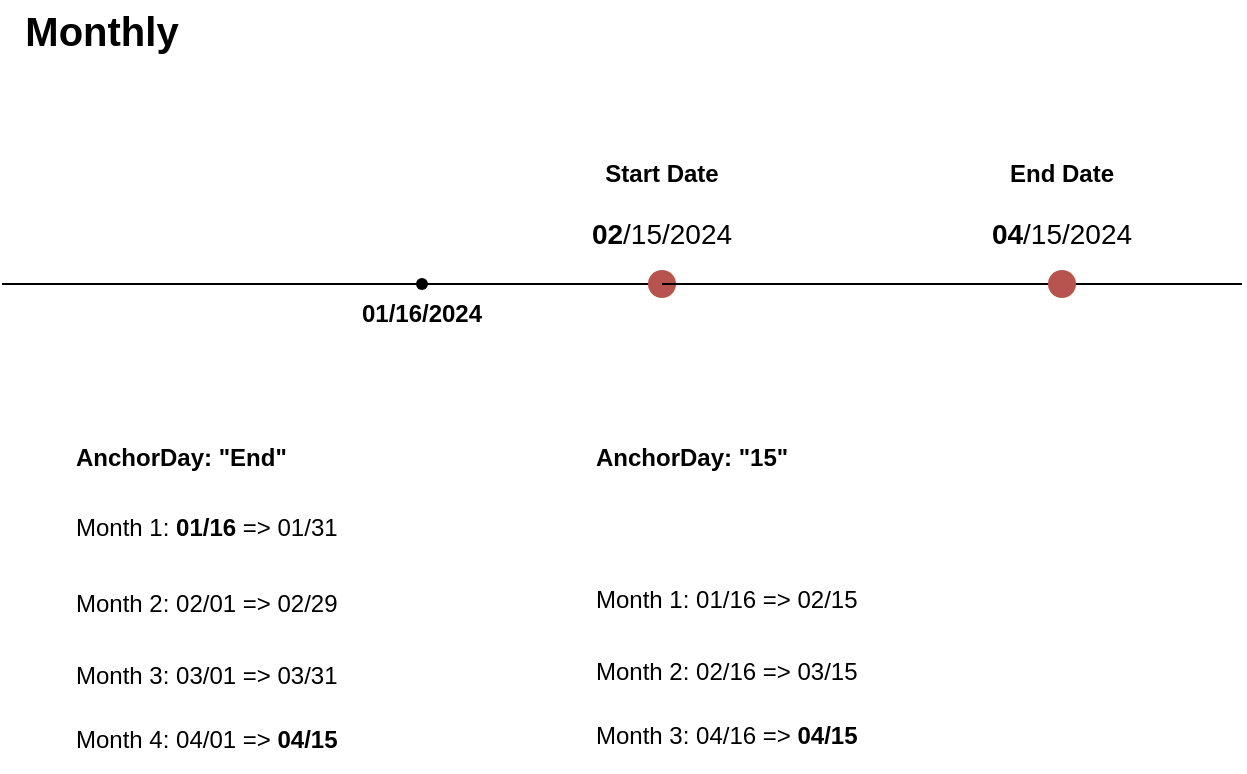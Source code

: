 <mxfile version="24.9.1">
  <diagram name="Page-1" id="HMI3SVoRCVUTfBUXNwFo">
    <mxGraphModel dx="977" dy="684" grid="1" gridSize="10" guides="1" tooltips="1" connect="1" arrows="1" fold="1" page="1" pageScale="1" pageWidth="827" pageHeight="1169" math="0" shadow="0">
      <root>
        <mxCell id="0" />
        <mxCell id="1" parent="0" />
        <mxCell id="vRPE25cxpCKMiyRxNmtr-1" value="" style="endArrow=none;html=1;rounded=0;" edge="1" parent="1" source="vRPE25cxpCKMiyRxNmtr-4">
          <mxGeometry width="50" height="50" relative="1" as="geometry">
            <mxPoint x="70" y="222" as="sourcePoint" />
            <mxPoint x="690" y="222" as="targetPoint" />
          </mxGeometry>
        </mxCell>
        <mxCell id="vRPE25cxpCKMiyRxNmtr-2" value="" style="endArrow=none;html=1;rounded=0;" edge="1" parent="1" source="vRPE25cxpCKMiyRxNmtr-9" target="vRPE25cxpCKMiyRxNmtr-3">
          <mxGeometry width="50" height="50" relative="1" as="geometry">
            <mxPoint x="70" y="222" as="sourcePoint" />
            <mxPoint x="690" y="222" as="targetPoint" />
          </mxGeometry>
        </mxCell>
        <mxCell id="vRPE25cxpCKMiyRxNmtr-3" value="" style="shape=waypoint;sketch=0;fillStyle=solid;size=6;pointerEvents=1;points=[];fillColor=#f8cecc;resizable=0;rotatable=0;perimeter=centerPerimeter;snapToPoint=1;strokeColor=#b85450;strokeWidth=5;" vertex="1" parent="1">
          <mxGeometry x="390" y="212" width="20" height="20" as="geometry" />
        </mxCell>
        <mxCell id="vRPE25cxpCKMiyRxNmtr-5" value="" style="endArrow=none;html=1;rounded=0;" edge="1" parent="1" source="vRPE25cxpCKMiyRxNmtr-3" target="vRPE25cxpCKMiyRxNmtr-4">
          <mxGeometry width="50" height="50" relative="1" as="geometry">
            <mxPoint x="240" y="222" as="sourcePoint" />
            <mxPoint x="690" y="222" as="targetPoint" />
          </mxGeometry>
        </mxCell>
        <mxCell id="vRPE25cxpCKMiyRxNmtr-4" value="" style="shape=waypoint;sketch=0;fillStyle=solid;size=6;pointerEvents=1;points=[];fillColor=#f8cecc;resizable=0;rotatable=0;perimeter=centerPerimeter;snapToPoint=1;strokeColor=#b85450;strokeWidth=5;" vertex="1" parent="1">
          <mxGeometry x="590" y="212" width="20" height="20" as="geometry" />
        </mxCell>
        <mxCell id="vRPE25cxpCKMiyRxNmtr-6" value="&lt;font style=&quot;font-size: 14px;&quot;&gt;&lt;b&gt;02&lt;/b&gt;/15/2024&lt;/font&gt;" style="text;html=1;align=center;verticalAlign=middle;whiteSpace=wrap;rounded=0;" vertex="1" parent="1">
          <mxGeometry x="370" y="182" width="60" height="30" as="geometry" />
        </mxCell>
        <mxCell id="vRPE25cxpCKMiyRxNmtr-7" value="&lt;font style=&quot;font-size: 14px;&quot;&gt;&lt;b&gt;04&lt;/b&gt;/15/2024&lt;/font&gt;" style="text;html=1;align=center;verticalAlign=middle;whiteSpace=wrap;rounded=0;" vertex="1" parent="1">
          <mxGeometry x="570" y="182" width="60" height="30" as="geometry" />
        </mxCell>
        <mxCell id="vRPE25cxpCKMiyRxNmtr-8" value="" style="endArrow=none;html=1;rounded=0;" edge="1" parent="1" target="vRPE25cxpCKMiyRxNmtr-9">
          <mxGeometry width="50" height="50" relative="1" as="geometry">
            <mxPoint x="70" y="222" as="sourcePoint" />
            <mxPoint x="240" y="222" as="targetPoint" />
          </mxGeometry>
        </mxCell>
        <mxCell id="vRPE25cxpCKMiyRxNmtr-9" value="" style="shape=waypoint;sketch=0;fillStyle=solid;size=6;pointerEvents=1;points=[];fillColor=none;resizable=0;rotatable=0;perimeter=centerPerimeter;snapToPoint=1;" vertex="1" parent="1">
          <mxGeometry x="270" y="212" width="20" height="20" as="geometry" />
        </mxCell>
        <mxCell id="vRPE25cxpCKMiyRxNmtr-10" value="&lt;b&gt;01/16/2024&lt;/b&gt;" style="text;html=1;align=center;verticalAlign=middle;whiteSpace=wrap;rounded=0;" vertex="1" parent="1">
          <mxGeometry x="250" y="222" width="60" height="30" as="geometry" />
        </mxCell>
        <mxCell id="vRPE25cxpCKMiyRxNmtr-11" value="" style="shape=table;startSize=0;container=1;collapsible=0;childLayout=tableLayout;fontSize=11;fillColor=none;strokeColor=none;" vertex="1" parent="1">
          <mxGeometry x="100" y="292" width="250" height="174" as="geometry" />
        </mxCell>
        <mxCell id="vRPE25cxpCKMiyRxNmtr-12" value="" style="shape=tableRow;horizontal=0;startSize=0;swimlaneHead=0;swimlaneBody=0;strokeColor=inherit;top=0;left=0;bottom=0;right=0;collapsible=0;dropTarget=0;fillColor=none;points=[[0,0.5],[1,0.5]];portConstraint=eastwest;fontSize=16;" vertex="1" parent="vRPE25cxpCKMiyRxNmtr-11">
          <mxGeometry width="250" height="33" as="geometry" />
        </mxCell>
        <mxCell id="vRPE25cxpCKMiyRxNmtr-13" value="&lt;b&gt;AnchorDay: &quot;End&quot;&lt;/b&gt;" style="shape=partialRectangle;html=1;whiteSpace=wrap;connectable=0;strokeColor=inherit;overflow=hidden;fillColor=none;top=0;left=0;bottom=0;right=0;pointerEvents=1;fontSize=12;align=left;spacingLeft=5;" vertex="1" parent="vRPE25cxpCKMiyRxNmtr-12">
          <mxGeometry width="250" height="33" as="geometry">
            <mxRectangle width="250" height="33" as="alternateBounds" />
          </mxGeometry>
        </mxCell>
        <mxCell id="vRPE25cxpCKMiyRxNmtr-14" value="" style="shape=tableRow;horizontal=0;startSize=0;swimlaneHead=0;swimlaneBody=0;strokeColor=inherit;top=0;left=0;bottom=0;right=0;collapsible=0;dropTarget=0;fillColor=none;points=[[0,0.5],[1,0.5]];portConstraint=eastwest;fontSize=16;" vertex="1" parent="vRPE25cxpCKMiyRxNmtr-11">
          <mxGeometry y="33" width="250" height="37" as="geometry" />
        </mxCell>
        <mxCell id="vRPE25cxpCKMiyRxNmtr-15" value="Month 1:&lt;b&gt; 01/16&lt;/b&gt; =&amp;gt; 01/31" style="shape=partialRectangle;html=1;whiteSpace=wrap;connectable=0;strokeColor=inherit;overflow=hidden;fillColor=none;top=0;left=0;bottom=0;right=0;pointerEvents=1;fontSize=12;align=left;spacingLeft=5;" vertex="1" parent="vRPE25cxpCKMiyRxNmtr-14">
          <mxGeometry width="250" height="37" as="geometry">
            <mxRectangle width="250" height="37" as="alternateBounds" />
          </mxGeometry>
        </mxCell>
        <mxCell id="vRPE25cxpCKMiyRxNmtr-16" value="" style="shape=tableRow;horizontal=0;startSize=0;swimlaneHead=0;swimlaneBody=0;strokeColor=inherit;top=0;left=0;bottom=0;right=0;collapsible=0;dropTarget=0;fillColor=none;points=[[0,0.5],[1,0.5]];portConstraint=eastwest;fontSize=16;" vertex="1" parent="vRPE25cxpCKMiyRxNmtr-11">
          <mxGeometry y="70" width="250" height="40" as="geometry" />
        </mxCell>
        <mxCell id="vRPE25cxpCKMiyRxNmtr-17" value="Month 2: 02/01 =&amp;gt; 02/29" style="shape=partialRectangle;html=1;whiteSpace=wrap;connectable=0;strokeColor=inherit;overflow=hidden;fillColor=none;top=0;left=0;bottom=0;right=0;pointerEvents=1;fontSize=12;align=left;spacingLeft=5;" vertex="1" parent="vRPE25cxpCKMiyRxNmtr-16">
          <mxGeometry width="250" height="40" as="geometry">
            <mxRectangle width="250" height="40" as="alternateBounds" />
          </mxGeometry>
        </mxCell>
        <mxCell id="vRPE25cxpCKMiyRxNmtr-18" style="shape=tableRow;horizontal=0;startSize=0;swimlaneHead=0;swimlaneBody=0;strokeColor=inherit;top=0;left=0;bottom=0;right=0;collapsible=0;dropTarget=0;fillColor=none;points=[[0,0.5],[1,0.5]];portConstraint=eastwest;fontSize=16;" vertex="1" parent="vRPE25cxpCKMiyRxNmtr-11">
          <mxGeometry y="110" width="250" height="32" as="geometry" />
        </mxCell>
        <mxCell id="vRPE25cxpCKMiyRxNmtr-19" value="Month 3: 03/01 =&amp;gt; 03/31" style="shape=partialRectangle;html=1;whiteSpace=wrap;connectable=0;strokeColor=inherit;overflow=hidden;fillColor=none;top=0;left=0;bottom=0;right=0;pointerEvents=1;fontSize=12;align=left;spacingLeft=5;" vertex="1" parent="vRPE25cxpCKMiyRxNmtr-18">
          <mxGeometry width="250" height="32" as="geometry">
            <mxRectangle width="250" height="32" as="alternateBounds" />
          </mxGeometry>
        </mxCell>
        <mxCell id="vRPE25cxpCKMiyRxNmtr-21" style="shape=tableRow;horizontal=0;startSize=0;swimlaneHead=0;swimlaneBody=0;strokeColor=inherit;top=0;left=0;bottom=0;right=0;collapsible=0;dropTarget=0;fillColor=none;points=[[0,0.5],[1,0.5]];portConstraint=eastwest;fontSize=16;" vertex="1" parent="vRPE25cxpCKMiyRxNmtr-11">
          <mxGeometry y="142" width="250" height="32" as="geometry" />
        </mxCell>
        <mxCell id="vRPE25cxpCKMiyRxNmtr-22" value="Month 4: 04/01 =&amp;gt;&lt;b&gt; 04/15&lt;/b&gt;" style="shape=partialRectangle;html=1;whiteSpace=wrap;connectable=0;strokeColor=inherit;overflow=hidden;fillColor=none;top=0;left=0;bottom=0;right=0;pointerEvents=1;fontSize=12;align=left;spacingLeft=5;" vertex="1" parent="vRPE25cxpCKMiyRxNmtr-21">
          <mxGeometry width="250" height="32" as="geometry">
            <mxRectangle width="250" height="32" as="alternateBounds" />
          </mxGeometry>
        </mxCell>
        <mxCell id="vRPE25cxpCKMiyRxNmtr-23" value="" style="shape=table;startSize=0;container=1;collapsible=0;childLayout=tableLayout;fontSize=11;fillColor=none;strokeColor=none;" vertex="1" parent="1">
          <mxGeometry x="360" y="292" width="250" height="172" as="geometry" />
        </mxCell>
        <mxCell id="vRPE25cxpCKMiyRxNmtr-24" value="" style="shape=tableRow;horizontal=0;startSize=0;swimlaneHead=0;swimlaneBody=0;strokeColor=inherit;top=0;left=0;bottom=0;right=0;collapsible=0;dropTarget=0;fillColor=none;points=[[0,0.5],[1,0.5]];portConstraint=eastwest;fontSize=16;" vertex="1" parent="vRPE25cxpCKMiyRxNmtr-23">
          <mxGeometry width="250" height="33" as="geometry" />
        </mxCell>
        <mxCell id="vRPE25cxpCKMiyRxNmtr-25" value="&lt;b&gt;AnchorDay: &quot;15&quot;&lt;/b&gt;" style="shape=partialRectangle;html=1;whiteSpace=wrap;connectable=0;strokeColor=inherit;overflow=hidden;fillColor=none;top=0;left=0;bottom=0;right=0;pointerEvents=1;fontSize=12;align=left;spacingLeft=5;" vertex="1" parent="vRPE25cxpCKMiyRxNmtr-24">
          <mxGeometry width="250" height="33" as="geometry">
            <mxRectangle width="250" height="33" as="alternateBounds" />
          </mxGeometry>
        </mxCell>
        <mxCell id="vRPE25cxpCKMiyRxNmtr-26" value="" style="shape=tableRow;horizontal=0;startSize=0;swimlaneHead=0;swimlaneBody=0;strokeColor=inherit;top=0;left=0;bottom=0;right=0;collapsible=0;dropTarget=0;fillColor=none;points=[[0,0.5],[1,0.5]];portConstraint=eastwest;fontSize=16;" vertex="1" parent="vRPE25cxpCKMiyRxNmtr-23">
          <mxGeometry y="33" width="250" height="35" as="geometry" />
        </mxCell>
        <mxCell id="vRPE25cxpCKMiyRxNmtr-27" value="" style="shape=partialRectangle;html=1;whiteSpace=wrap;connectable=0;strokeColor=inherit;overflow=hidden;fillColor=none;top=0;left=0;bottom=0;right=0;pointerEvents=1;fontSize=12;align=left;spacingLeft=5;" vertex="1" parent="vRPE25cxpCKMiyRxNmtr-26">
          <mxGeometry width="250" height="35" as="geometry">
            <mxRectangle width="250" height="35" as="alternateBounds" />
          </mxGeometry>
        </mxCell>
        <mxCell id="vRPE25cxpCKMiyRxNmtr-28" value="" style="shape=tableRow;horizontal=0;startSize=0;swimlaneHead=0;swimlaneBody=0;strokeColor=inherit;top=0;left=0;bottom=0;right=0;collapsible=0;dropTarget=0;fillColor=none;points=[[0,0.5],[1,0.5]];portConstraint=eastwest;fontSize=16;" vertex="1" parent="vRPE25cxpCKMiyRxNmtr-23">
          <mxGeometry y="68" width="250" height="40" as="geometry" />
        </mxCell>
        <mxCell id="vRPE25cxpCKMiyRxNmtr-29" value="Month 1: 01/16 =&amp;gt; 02/15" style="shape=partialRectangle;html=1;whiteSpace=wrap;connectable=0;strokeColor=inherit;overflow=hidden;fillColor=none;top=0;left=0;bottom=0;right=0;pointerEvents=1;fontSize=12;align=left;spacingLeft=5;" vertex="1" parent="vRPE25cxpCKMiyRxNmtr-28">
          <mxGeometry width="250" height="40" as="geometry">
            <mxRectangle width="250" height="40" as="alternateBounds" />
          </mxGeometry>
        </mxCell>
        <mxCell id="vRPE25cxpCKMiyRxNmtr-30" style="shape=tableRow;horizontal=0;startSize=0;swimlaneHead=0;swimlaneBody=0;strokeColor=inherit;top=0;left=0;bottom=0;right=0;collapsible=0;dropTarget=0;fillColor=none;points=[[0,0.5],[1,0.5]];portConstraint=eastwest;fontSize=16;" vertex="1" parent="vRPE25cxpCKMiyRxNmtr-23">
          <mxGeometry y="108" width="250" height="32" as="geometry" />
        </mxCell>
        <mxCell id="vRPE25cxpCKMiyRxNmtr-31" value="Month 2: 02/16 =&amp;gt; 03/15" style="shape=partialRectangle;html=1;whiteSpace=wrap;connectable=0;strokeColor=inherit;overflow=hidden;fillColor=none;top=0;left=0;bottom=0;right=0;pointerEvents=1;fontSize=12;align=left;spacingLeft=5;" vertex="1" parent="vRPE25cxpCKMiyRxNmtr-30">
          <mxGeometry width="250" height="32" as="geometry">
            <mxRectangle width="250" height="32" as="alternateBounds" />
          </mxGeometry>
        </mxCell>
        <mxCell id="vRPE25cxpCKMiyRxNmtr-32" style="shape=tableRow;horizontal=0;startSize=0;swimlaneHead=0;swimlaneBody=0;strokeColor=inherit;top=0;left=0;bottom=0;right=0;collapsible=0;dropTarget=0;fillColor=none;points=[[0,0.5],[1,0.5]];portConstraint=eastwest;fontSize=16;" vertex="1" parent="vRPE25cxpCKMiyRxNmtr-23">
          <mxGeometry y="140" width="250" height="32" as="geometry" />
        </mxCell>
        <mxCell id="vRPE25cxpCKMiyRxNmtr-33" value="Month 3: 04/16 =&amp;gt;&lt;b&gt; 04/15&lt;/b&gt;" style="shape=partialRectangle;html=1;whiteSpace=wrap;connectable=0;strokeColor=inherit;overflow=hidden;fillColor=none;top=0;left=0;bottom=0;right=0;pointerEvents=1;fontSize=12;align=left;spacingLeft=5;" vertex="1" parent="vRPE25cxpCKMiyRxNmtr-32">
          <mxGeometry width="250" height="32" as="geometry">
            <mxRectangle width="250" height="32" as="alternateBounds" />
          </mxGeometry>
        </mxCell>
        <mxCell id="vRPE25cxpCKMiyRxNmtr-34" value="&lt;b&gt;&lt;font style=&quot;font-size: 20px;&quot;&gt;Monthly&lt;/font&gt;&lt;/b&gt;" style="text;html=1;align=center;verticalAlign=middle;whiteSpace=wrap;rounded=0;" vertex="1" parent="1">
          <mxGeometry x="90" y="80" width="60" height="30" as="geometry" />
        </mxCell>
        <mxCell id="vRPE25cxpCKMiyRxNmtr-36" value="&lt;b&gt;Start Date&lt;/b&gt;" style="text;html=1;align=center;verticalAlign=middle;whiteSpace=wrap;rounded=0;" vertex="1" parent="1">
          <mxGeometry x="370" y="152" width="60" height="30" as="geometry" />
        </mxCell>
        <mxCell id="vRPE25cxpCKMiyRxNmtr-37" value="&lt;b&gt;End Date&lt;/b&gt;" style="text;html=1;align=center;verticalAlign=middle;whiteSpace=wrap;rounded=0;" vertex="1" parent="1">
          <mxGeometry x="570" y="152" width="60" height="30" as="geometry" />
        </mxCell>
      </root>
    </mxGraphModel>
  </diagram>
</mxfile>
